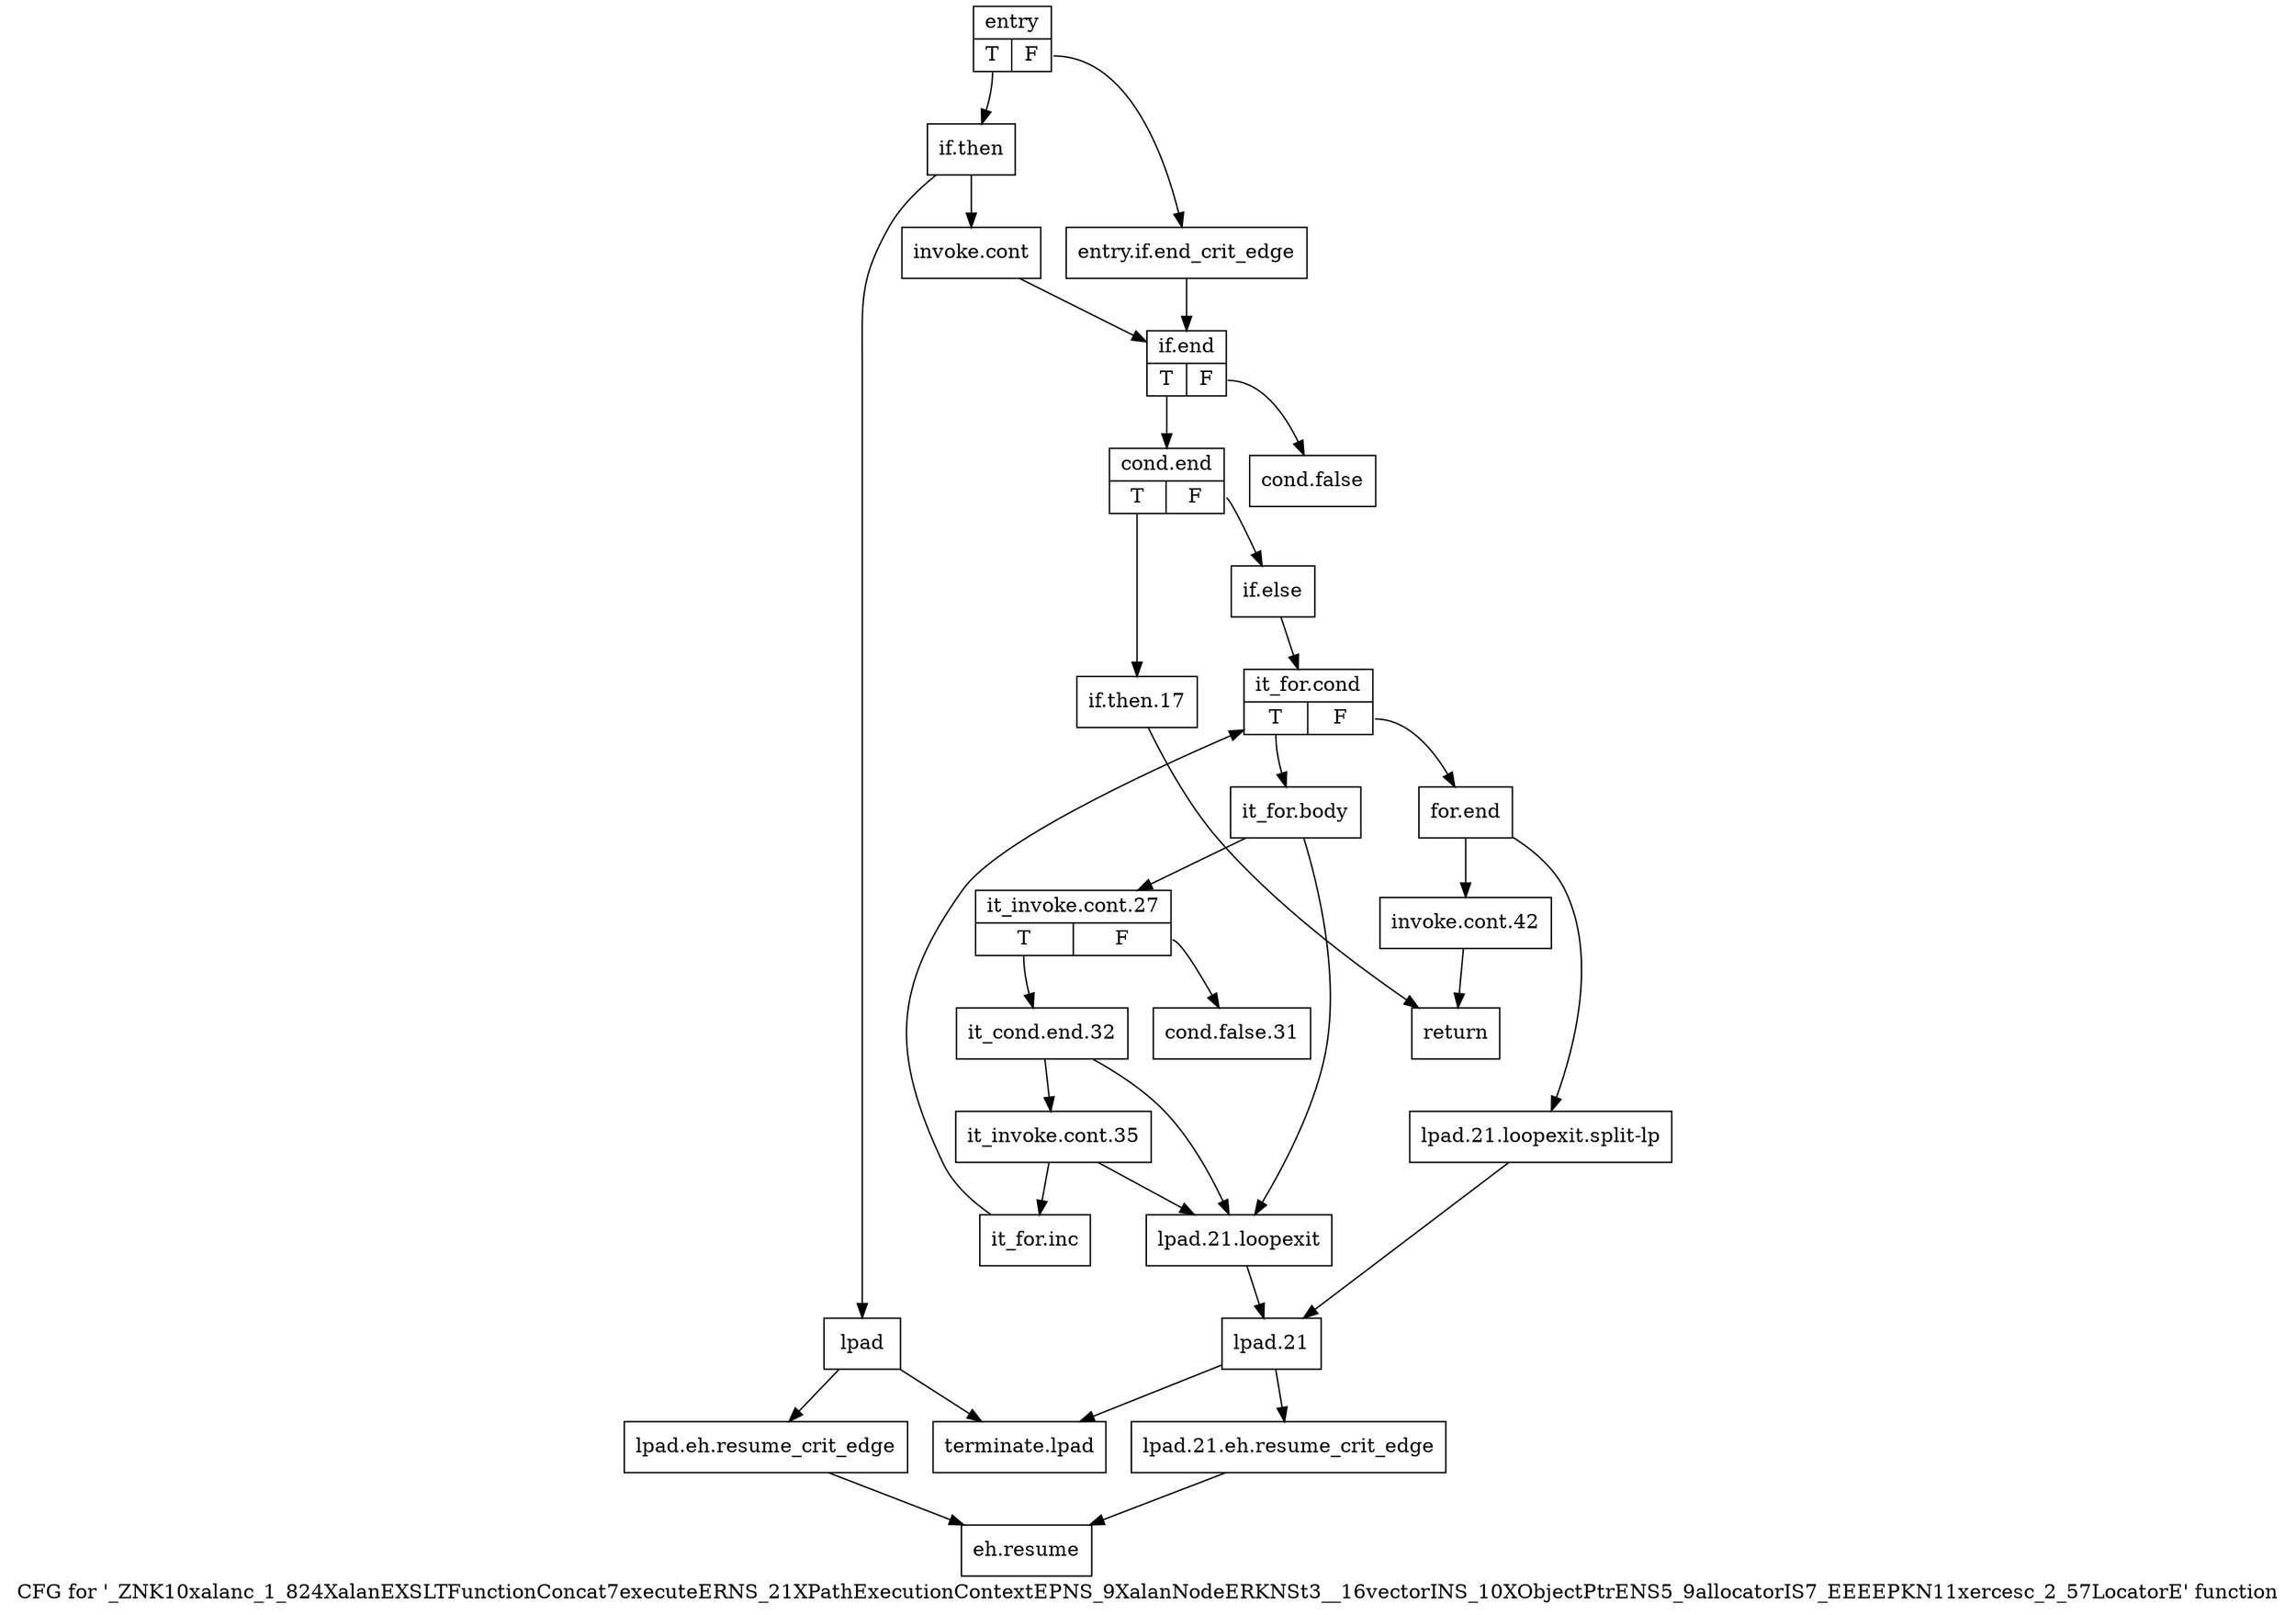 digraph "CFG for '_ZNK10xalanc_1_824XalanEXSLTFunctionConcat7executeERNS_21XPathExecutionContextEPNS_9XalanNodeERKNSt3__16vectorINS_10XObjectPtrENS5_9allocatorIS7_EEEEPKN11xercesc_2_57LocatorE' function" {
	label="CFG for '_ZNK10xalanc_1_824XalanEXSLTFunctionConcat7executeERNS_21XPathExecutionContextEPNS_9XalanNodeERKNSt3__16vectorINS_10XObjectPtrENS5_9allocatorIS7_EEEEPKN11xercesc_2_57LocatorE' function";

	Node0x8b48900 [shape=record,label="{entry|{<s0>T|<s1>F}}"];
	Node0x8b48900:s0 -> Node0x8b489a0;
	Node0x8b48900:s1 -> Node0x8b48950;
	Node0x8b48950 [shape=record,label="{entry.if.end_crit_edge}"];
	Node0x8b48950 -> Node0x8b48ae0;
	Node0x8b489a0 [shape=record,label="{if.then}"];
	Node0x8b489a0 -> Node0x8b489f0;
	Node0x8b489a0 -> Node0x8b48a40;
	Node0x8b489f0 [shape=record,label="{invoke.cont}"];
	Node0x8b489f0 -> Node0x8b48ae0;
	Node0x8b48a40 [shape=record,label="{lpad}"];
	Node0x8b48a40 -> Node0x8b48a90;
	Node0x8b48a40 -> Node0x8b49120;
	Node0x8b48a90 [shape=record,label="{lpad.eh.resume_crit_edge}"];
	Node0x8b48a90 -> Node0x8b490d0;
	Node0x8b48ae0 [shape=record,label="{if.end|{<s0>T|<s1>F}}"];
	Node0x8b48ae0:s0 -> Node0x8b48b80;
	Node0x8b48ae0:s1 -> Node0x8b48b30;
	Node0x8b48b30 [shape=record,label="{cond.false}"];
	Node0x8b48b80 [shape=record,label="{cond.end|{<s0>T|<s1>F}}"];
	Node0x8b48b80:s0 -> Node0x8b48bd0;
	Node0x8b48b80:s1 -> Node0x8b48c20;
	Node0x8b48bd0 [shape=record,label="{if.then.17}"];
	Node0x8b48bd0 -> Node0x8b49080;
	Node0x8b48c20 [shape=record,label="{if.else}"];
	Node0x8b48c20 -> Node0x8b48c70;
	Node0x8b48c70 [shape=record,label="{it_for.cond|{<s0>T|<s1>F}}"];
	Node0x8b48c70:s0 -> Node0x8b48cc0;
	Node0x8b48c70:s1 -> Node0x8b48fe0;
	Node0x8b48cc0 [shape=record,label="{it_for.body}"];
	Node0x8b48cc0 -> Node0x8b48d10;
	Node0x8b48cc0 -> Node0x8b48db0;
	Node0x8b48d10 [shape=record,label="{it_invoke.cont.27|{<s0>T|<s1>F}}"];
	Node0x8b48d10:s0 -> Node0x8b48ef0;
	Node0x8b48d10:s1 -> Node0x8b48d60;
	Node0x8b48d60 [shape=record,label="{cond.false.31}"];
	Node0x8b48db0 [shape=record,label="{lpad.21.loopexit}"];
	Node0x8b48db0 -> Node0x8b48e50;
	Node0x8b48e00 [shape=record,label="{lpad.21.loopexit.split-lp}"];
	Node0x8b48e00 -> Node0x8b48e50;
	Node0x8b48e50 [shape=record,label="{lpad.21}"];
	Node0x8b48e50 -> Node0x8b48ea0;
	Node0x8b48e50 -> Node0x8b49120;
	Node0x8b48ea0 [shape=record,label="{lpad.21.eh.resume_crit_edge}"];
	Node0x8b48ea0 -> Node0x8b490d0;
	Node0x8b48ef0 [shape=record,label="{it_cond.end.32}"];
	Node0x8b48ef0 -> Node0x8b48f40;
	Node0x8b48ef0 -> Node0x8b48db0;
	Node0x8b48f40 [shape=record,label="{it_invoke.cont.35}"];
	Node0x8b48f40 -> Node0x8b48f90;
	Node0x8b48f40 -> Node0x8b48db0;
	Node0x8b48f90 [shape=record,label="{it_for.inc}"];
	Node0x8b48f90 -> Node0x8b48c70;
	Node0x8b48fe0 [shape=record,label="{for.end}"];
	Node0x8b48fe0 -> Node0x8b49030;
	Node0x8b48fe0 -> Node0x8b48e00;
	Node0x8b49030 [shape=record,label="{invoke.cont.42}"];
	Node0x8b49030 -> Node0x8b49080;
	Node0x8b49080 [shape=record,label="{return}"];
	Node0x8b490d0 [shape=record,label="{eh.resume}"];
	Node0x8b49120 [shape=record,label="{terminate.lpad}"];
}
